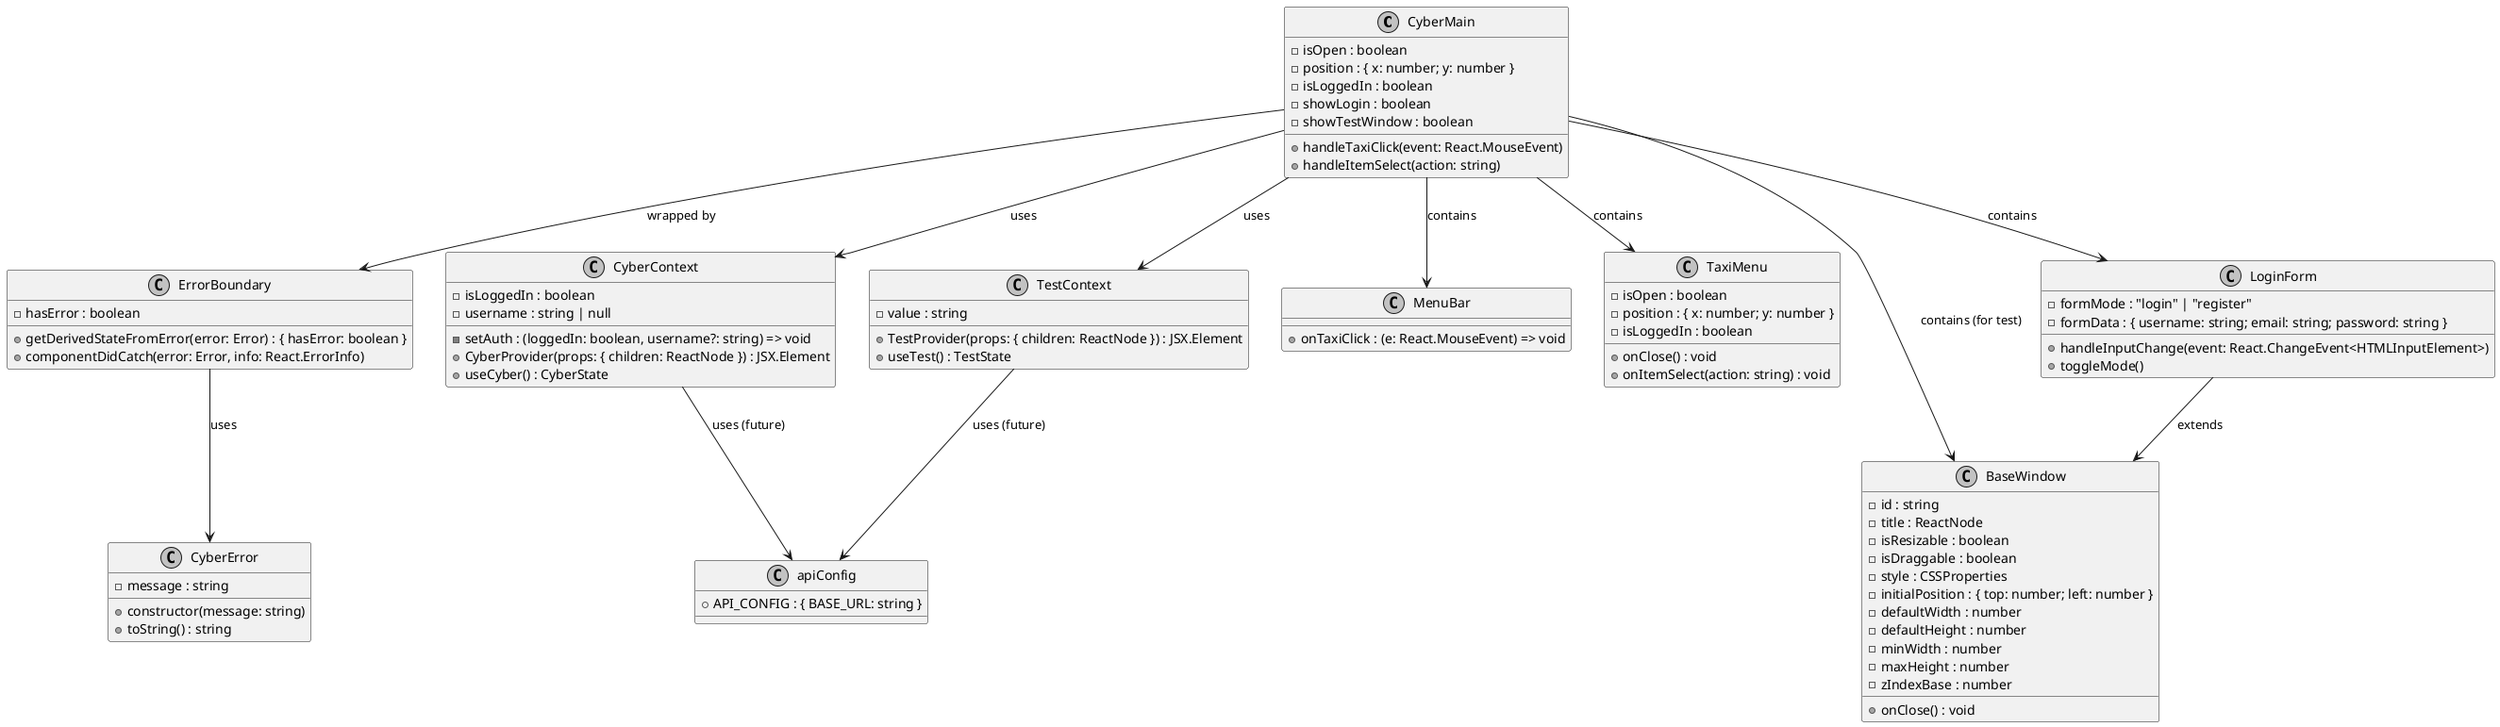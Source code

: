 @startuml
!define RECTANGLE class
skinparam monochrome true

RECTANGLE CyberMain {
  - isOpen : boolean
  - position : { x: number; y: number }
  - isLoggedIn : boolean
  - showLogin : boolean
  - showTestWindow : boolean
  + handleTaxiClick(event: React.MouseEvent)
  + handleItemSelect(action: string)
}

RECTANGLE apiConfig {
  + API_CONFIG : { BASE_URL: string }
}

RECTANGLE CyberError {
  - message : string
  + constructor(message: string)
  + toString() : string
}

RECTANGLE ErrorBoundary {
  - hasError : boolean
  + getDerivedStateFromError(error: Error) : { hasError: boolean }
  + componentDidCatch(error: Error, info: React.ErrorInfo)
}

RECTANGLE CyberContext {
  - isLoggedIn : boolean
  - username : string | null
  - setAuth : (loggedIn: boolean, username?: string) => void
  + CyberProvider(props: { children: ReactNode }) : JSX.Element
  + useCyber() : CyberState
}

RECTANGLE TestContext {
  - value : string
  + TestProvider(props: { children: ReactNode }) : JSX.Element
  + useTest() : TestState
}

RECTANGLE MenuBar {
  + onTaxiClick : (e: React.MouseEvent) => void
}

RECTANGLE TaxiMenu {
  - isOpen : boolean
  - position : { x: number; y: number }
  - isLoggedIn : boolean
  + onClose() : void
  + onItemSelect(action: string) : void
}

RECTANGLE BaseWindow {
  - id : string
  - title : ReactNode
  - isResizable : boolean
  - isDraggable : boolean
  - style : CSSProperties
  - initialPosition : { top: number; left: number }
  - defaultWidth : number
  - defaultHeight : number
  - minWidth : number
  - maxHeight : number
  - zIndexBase : number
  + onClose() : void
}

RECTANGLE LoginForm {
  - formMode : "login" | "register"
  - formData : { username: string; email: string; password: string }
  + handleInputChange(event: React.ChangeEvent<HTMLInputElement>)
  + toggleMode()
}

CyberMain --> MenuBar : contains
CyberMain --> TaxiMenu : contains
CyberMain --> LoginForm : contains
CyberMain --> BaseWindow : contains (for test)
CyberMain --> CyberContext : uses
CyberMain --> TestContext : uses
ErrorBoundary --> CyberError : uses
CyberContext --> apiConfig : uses (future)
TestContext --> apiConfig : uses (future)
CyberMain --> ErrorBoundary : wrapped by
LoginForm --> BaseWindow : extends

@enduml